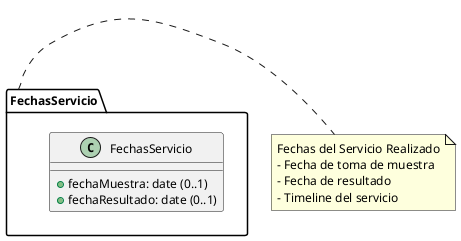 @startuml FechasServicio
skinparam backgroundColor white
skinparam defaultFontName Arial
skinparam defaultFontSize 12

package "FechasServicio" {
  class FechasServicio {
    + fechaMuestra: date (0..1)
    + fechaResultado: date (0..1)
  }
}

note right of FechasServicio
  Fechas del Servicio Realizado
  - Fecha de toma de muestra
  - Fecha de resultado
  - Timeline del servicio
end note

@enduml 
